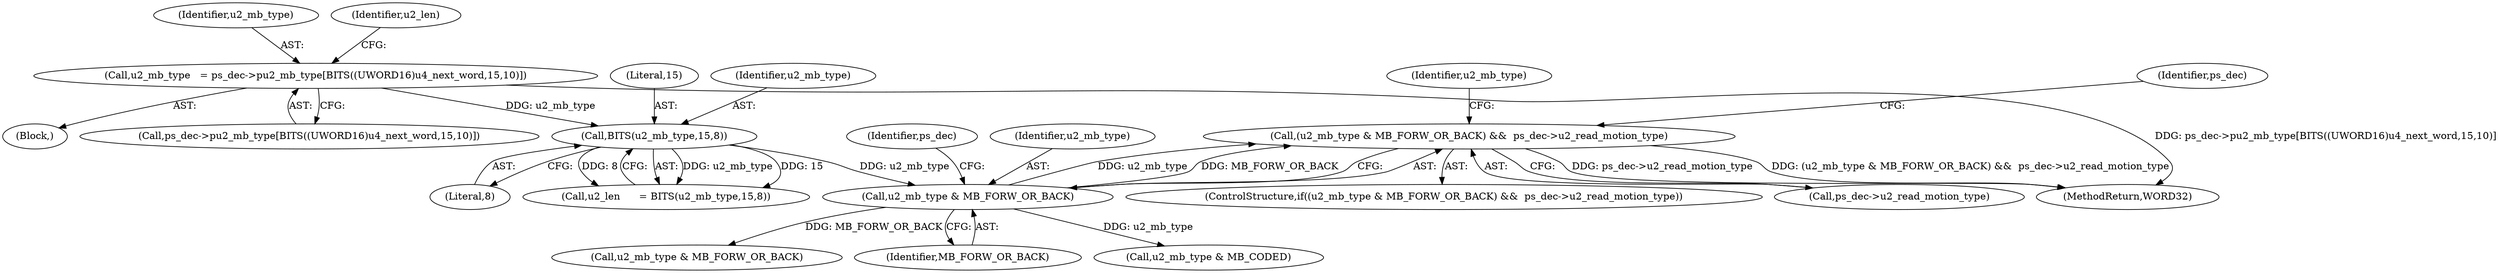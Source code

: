 digraph "0_Android_58a6822d7140137ce957c6d2fc20bae1374186c1_0@pointer" {
"1000243" [label="(Call,(u2_mb_type & MB_FORW_OR_BACK) &&  ps_dec->u2_read_motion_type)"];
"1000244" [label="(Call,u2_mb_type & MB_FORW_OR_BACK)"];
"1000224" [label="(Call,BITS(u2_mb_type,15,8))"];
"1000210" [label="(Call,u2_mb_type   = ps_dec->pu2_mb_type[BITS((UWORD16)u4_next_word,15,10)])"];
"1000212" [label="(Call,ps_dec->pu2_mb_type[BITS((UWORD16)u4_next_word,15,10)])"];
"1000300" [label="(Identifier,u2_mb_type)"];
"1000248" [label="(Identifier,ps_dec)"];
"1000254" [label="(Identifier,ps_dec)"];
"1000244" [label="(Call,u2_mb_type & MB_FORW_OR_BACK)"];
"1000222" [label="(Call,u2_len      = BITS(u2_mb_type,15,8))"];
"1000210" [label="(Call,u2_mb_type   = ps_dec->pu2_mb_type[BITS((UWORD16)u4_next_word,15,10)])"];
"1000372" [label="(Call,u2_mb_type & MB_FORW_OR_BACK)"];
"1000242" [label="(ControlStructure,if((u2_mb_type & MB_FORW_OR_BACK) &&  ps_dec->u2_read_motion_type))"];
"1000246" [label="(Identifier,MB_FORW_OR_BACK)"];
"1000550" [label="(MethodReturn,WORD32)"];
"1000211" [label="(Identifier,u2_mb_type)"];
"1000299" [label="(Call,u2_mb_type & MB_CODED)"];
"1000227" [label="(Literal,8)"];
"1000225" [label="(Identifier,u2_mb_type)"];
"1000245" [label="(Identifier,u2_mb_type)"];
"1000226" [label="(Literal,15)"];
"1000224" [label="(Call,BITS(u2_mb_type,15,8))"];
"1000209" [label="(Block,)"];
"1000223" [label="(Identifier,u2_len)"];
"1000247" [label="(Call,ps_dec->u2_read_motion_type)"];
"1000243" [label="(Call,(u2_mb_type & MB_FORW_OR_BACK) &&  ps_dec->u2_read_motion_type)"];
"1000243" -> "1000242"  [label="AST: "];
"1000243" -> "1000244"  [label="CFG: "];
"1000243" -> "1000247"  [label="CFG: "];
"1000244" -> "1000243"  [label="AST: "];
"1000247" -> "1000243"  [label="AST: "];
"1000254" -> "1000243"  [label="CFG: "];
"1000300" -> "1000243"  [label="CFG: "];
"1000243" -> "1000550"  [label="DDG: (u2_mb_type & MB_FORW_OR_BACK) &&  ps_dec->u2_read_motion_type"];
"1000243" -> "1000550"  [label="DDG: ps_dec->u2_read_motion_type"];
"1000244" -> "1000243"  [label="DDG: u2_mb_type"];
"1000244" -> "1000243"  [label="DDG: MB_FORW_OR_BACK"];
"1000244" -> "1000246"  [label="CFG: "];
"1000245" -> "1000244"  [label="AST: "];
"1000246" -> "1000244"  [label="AST: "];
"1000248" -> "1000244"  [label="CFG: "];
"1000224" -> "1000244"  [label="DDG: u2_mb_type"];
"1000244" -> "1000299"  [label="DDG: u2_mb_type"];
"1000244" -> "1000372"  [label="DDG: MB_FORW_OR_BACK"];
"1000224" -> "1000222"  [label="AST: "];
"1000224" -> "1000227"  [label="CFG: "];
"1000225" -> "1000224"  [label="AST: "];
"1000226" -> "1000224"  [label="AST: "];
"1000227" -> "1000224"  [label="AST: "];
"1000222" -> "1000224"  [label="CFG: "];
"1000224" -> "1000222"  [label="DDG: u2_mb_type"];
"1000224" -> "1000222"  [label="DDG: 15"];
"1000224" -> "1000222"  [label="DDG: 8"];
"1000210" -> "1000224"  [label="DDG: u2_mb_type"];
"1000210" -> "1000209"  [label="AST: "];
"1000210" -> "1000212"  [label="CFG: "];
"1000211" -> "1000210"  [label="AST: "];
"1000212" -> "1000210"  [label="AST: "];
"1000223" -> "1000210"  [label="CFG: "];
"1000210" -> "1000550"  [label="DDG: ps_dec->pu2_mb_type[BITS((UWORD16)u4_next_word,15,10)]"];
}
